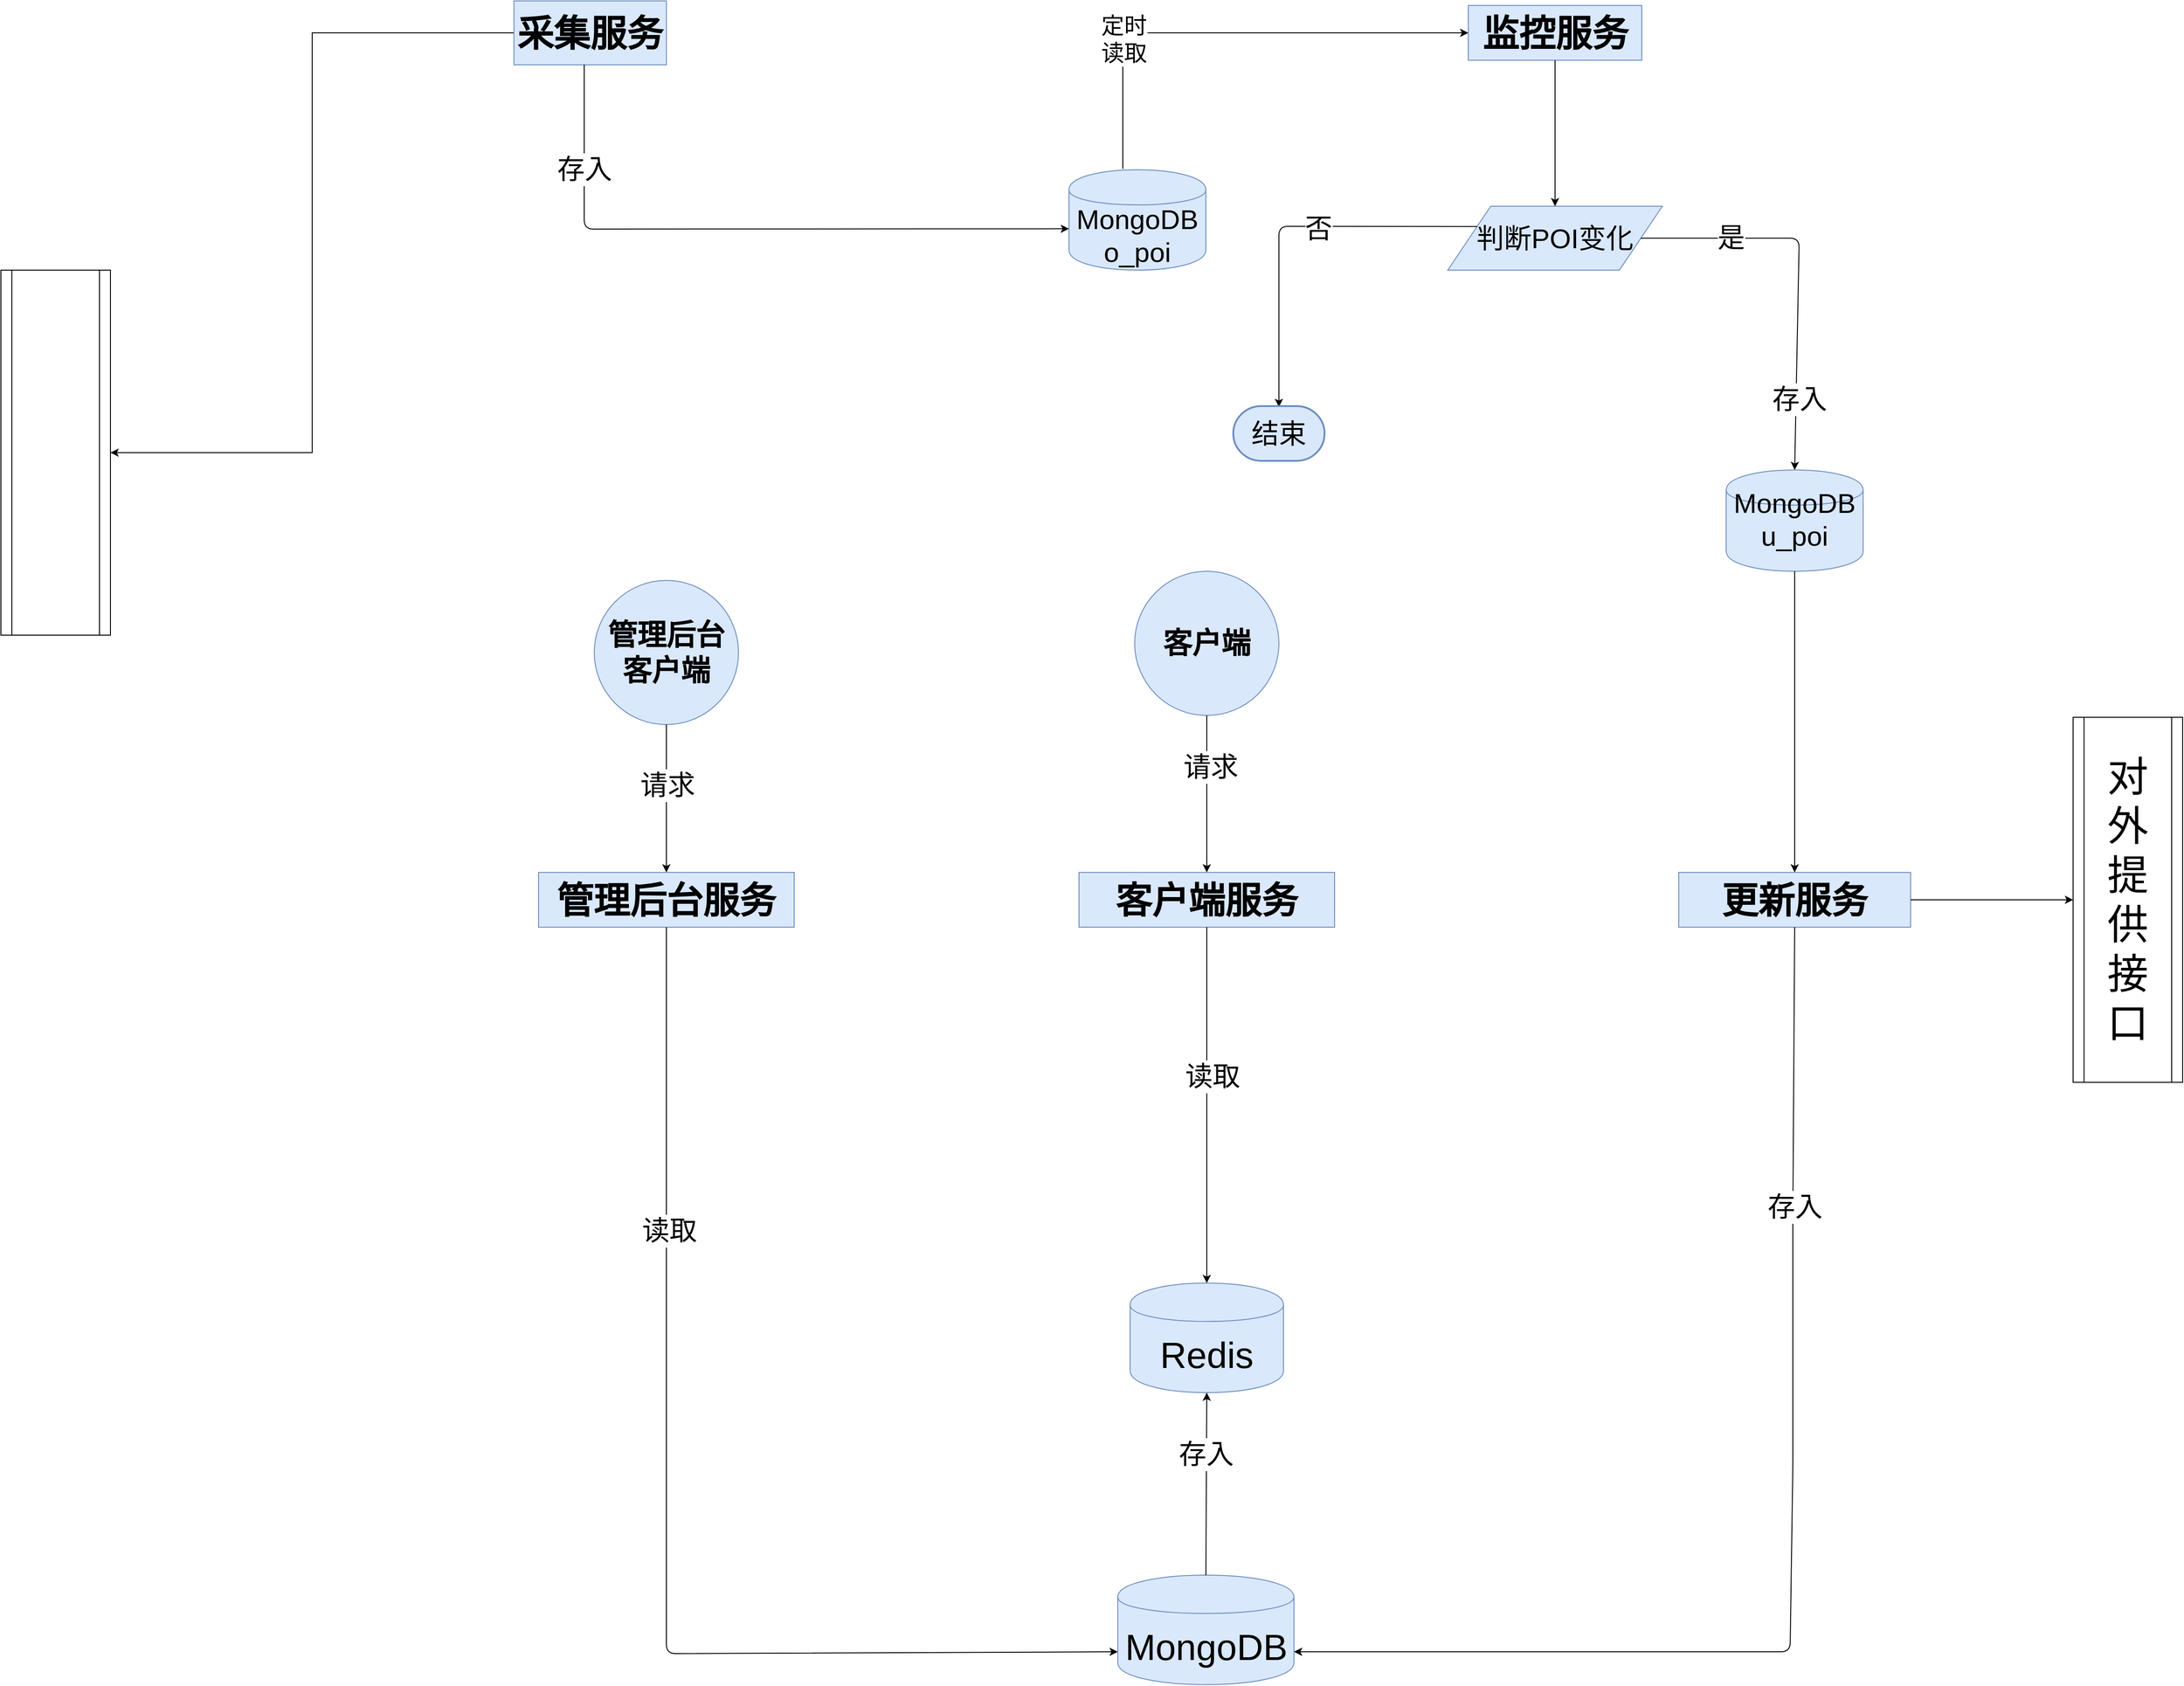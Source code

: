 <mxfile version="12.3.9" type="github" pages="1"><diagram id="HYFYoNmnIQI6U9MtxXY-" name="Page-1"><mxGraphModel dx="4890" dy="2291" grid="1" gridSize="10" guides="1" tooltips="1" connect="1" arrows="1" fold="1" page="1" pageScale="1" pageWidth="827" pageHeight="1169" math="0" shadow="0"><root><mxCell id="0"/><mxCell id="1" parent="0"/><mxCell id="3LNCatWrRXKyq6k3X2c--42" style="edgeStyle=orthogonalEdgeStyle;rounded=0;orthogonalLoop=1;jettySize=auto;html=1;exitX=0;exitY=0.5;exitDx=0;exitDy=0;entryX=1;entryY=0.5;entryDx=0;entryDy=0;align=center;" edge="1" parent="1" source="3LNCatWrRXKyq6k3X2c--2" target="3LNCatWrRXKyq6k3X2c--41"><mxGeometry relative="1" as="geometry"/></mxCell><mxCell id="3LNCatWrRXKyq6k3X2c--2" value="&lt;b&gt;&lt;font style=&quot;font-size: 40px&quot;&gt;采集服务&lt;/font&gt;&lt;/b&gt;" style="rounded=0;whiteSpace=wrap;html=1;fillColor=#dae8fc;strokeColor=#6c8ebf;align=center;" vertex="1" parent="1"><mxGeometry x="112" y="125" width="167" height="70" as="geometry"/></mxCell><mxCell id="3LNCatWrRXKyq6k3X2c--3" value="&lt;b&gt;&lt;font style=&quot;font-size: 40px&quot;&gt;监控服务&lt;/font&gt;&lt;/b&gt;" style="rounded=0;whiteSpace=wrap;html=1;fillColor=#dae8fc;strokeColor=#6c8ebf;align=center;" vertex="1" parent="1"><mxGeometry x="1157.5" y="130" width="190" height="60" as="geometry"/></mxCell><mxCell id="3LNCatWrRXKyq6k3X2c--4" value="&lt;font style=&quot;font-size: 30px&quot;&gt;MongoDB&lt;br&gt;o_poi&lt;br&gt;&lt;/font&gt;" style="shape=cylinder;whiteSpace=wrap;html=1;boundedLbl=1;backgroundOutline=1;fillColor=#dae8fc;strokeColor=#6c8ebf;align=center;" vertex="1" parent="1"><mxGeometry x="720" y="310" width="150" height="110" as="geometry"/></mxCell><mxCell id="3LNCatWrRXKyq6k3X2c--5" value="&lt;font style=&quot;font-size: 30px&quot;&gt;MongoDB&lt;br&gt;u_poi&lt;br&gt;&lt;br&gt;&lt;/font&gt;" style="shape=cylinder;whiteSpace=wrap;html=1;boundedLbl=1;backgroundOutline=1;fillColor=#dae8fc;strokeColor=#6c8ebf;align=center;" vertex="1" parent="1"><mxGeometry x="1440" y="639" width="150" height="111" as="geometry"/></mxCell><mxCell id="3LNCatWrRXKyq6k3X2c--9" value="" style="endArrow=classic;html=1;entryX=0;entryY=0.588;entryDx=0;entryDy=0;entryPerimeter=0;exitX=0.461;exitY=1;exitDx=0;exitDy=0;exitPerimeter=0;align=center;" edge="1" parent="1" source="3LNCatWrRXKyq6k3X2c--2" target="3LNCatWrRXKyq6k3X2c--4"><mxGeometry width="50" height="50" relative="1" as="geometry"><mxPoint x="300" y="210" as="sourcePoint"/><mxPoint x="150" y="270" as="targetPoint"/><Array as="points"><mxPoint x="189" y="375"/></Array></mxGeometry></mxCell><mxCell id="3LNCatWrRXKyq6k3X2c--10" value="&lt;font style=&quot;font-size: 30px&quot;&gt;存入&lt;/font&gt;" style="text;html=1;align=center;verticalAlign=middle;resizable=0;points=[];;labelBackgroundColor=#ffffff;" vertex="1" connectable="0" parent="3LNCatWrRXKyq6k3X2c--9"><mxGeometry x="-0.68" relative="1" as="geometry"><mxPoint as="offset"/></mxGeometry></mxCell><mxCell id="3LNCatWrRXKyq6k3X2c--12" value="" style="endArrow=classic;html=1;entryX=0;entryY=0.5;entryDx=0;entryDy=0;align=center;" edge="1" parent="1" target="3LNCatWrRXKyq6k3X2c--3"><mxGeometry width="50" height="50" relative="1" as="geometry"><mxPoint x="779" y="309" as="sourcePoint"/><mxPoint x="450" y="120" as="targetPoint"/><Array as="points"><mxPoint x="779" y="160"/></Array></mxGeometry></mxCell><mxCell id="3LNCatWrRXKyq6k3X2c--13" value="&lt;font style=&quot;font-size: 25px&quot;&gt;定时&lt;br&gt;读取&lt;/font&gt;" style="text;html=1;align=center;verticalAlign=middle;resizable=0;points=[];;labelBackgroundColor=#ffffff;" vertex="1" connectable="0" parent="3LNCatWrRXKyq6k3X2c--12"><mxGeometry x="-0.457" y="-1" relative="1" as="geometry"><mxPoint as="offset"/></mxGeometry></mxCell><mxCell id="3LNCatWrRXKyq6k3X2c--22" value="&lt;b&gt;&lt;font style=&quot;font-size: 40px&quot;&gt;管理后台服务&lt;/font&gt;&lt;/b&gt;" style="rounded=0;whiteSpace=wrap;html=1;fillColor=#dae8fc;strokeColor=#6c8ebf;align=center;" vertex="1" parent="1"><mxGeometry x="139" y="1080" width="280" height="60" as="geometry"/></mxCell><mxCell id="3LNCatWrRXKyq6k3X2c--25" value="&lt;span style=&quot;font-size: 32px&quot;&gt;&lt;b&gt;管理后台&lt;br&gt;客户端&lt;/b&gt;&lt;/span&gt;" style="ellipse;whiteSpace=wrap;html=1;aspect=fixed;fillColor=#dae8fc;strokeColor=#6c8ebf;align=center;" vertex="1" parent="1"><mxGeometry x="200" y="760" width="158" height="158" as="geometry"/></mxCell><mxCell id="3LNCatWrRXKyq6k3X2c--26" value="&lt;font style=&quot;font-size: 40px&quot;&gt;MongoDB&lt;/font&gt;" style="shape=cylinder;whiteSpace=wrap;html=1;boundedLbl=1;backgroundOutline=1;fillColor=#dae8fc;strokeColor=#6c8ebf;align=center;" vertex="1" parent="1"><mxGeometry x="773.5" y="1850" width="193" height="120" as="geometry"/></mxCell><mxCell id="3LNCatWrRXKyq6k3X2c--27" value="&lt;font style=&quot;font-size: 40px&quot;&gt;Redis&lt;/font&gt;" style="shape=cylinder;whiteSpace=wrap;html=1;boundedLbl=1;backgroundOutline=1;fillColor=#dae8fc;strokeColor=#6c8ebf;align=center;" vertex="1" parent="1"><mxGeometry x="787" y="1530" width="168" height="120" as="geometry"/></mxCell><mxCell id="3LNCatWrRXKyq6k3X2c--28" value="&lt;b&gt;&lt;font style=&quot;font-size: 40px&quot;&gt;更新服务&lt;/font&gt;&lt;/b&gt;" style="rounded=0;whiteSpace=wrap;html=1;fillColor=#dae8fc;strokeColor=#6c8ebf;align=center;" vertex="1" parent="1"><mxGeometry x="1388" y="1080" width="254" height="60" as="geometry"/></mxCell><mxCell id="3LNCatWrRXKyq6k3X2c--31" value="" style="endArrow=classic;html=1;entryX=1;entryY=0.7;entryDx=0;entryDy=0;exitX=0.5;exitY=1;exitDx=0;exitDy=0;align=center;" edge="1" parent="1" source="3LNCatWrRXKyq6k3X2c--28" target="3LNCatWrRXKyq6k3X2c--26"><mxGeometry width="50" height="50" relative="1" as="geometry"><mxPoint x="50" y="1210" as="sourcePoint"/><mxPoint x="100" y="1160" as="targetPoint"/><Array as="points"><mxPoint x="1513" y="1460"/><mxPoint x="1513" y="1730"/><mxPoint x="1510" y="1934"/></Array></mxGeometry></mxCell><mxCell id="3LNCatWrRXKyq6k3X2c--32" value="&lt;font style=&quot;font-size: 30px&quot;&gt;存入&lt;/font&gt;" style="text;html=1;align=center;verticalAlign=middle;resizable=0;points=[];;labelBackgroundColor=#ffffff;fontSize=25;" vertex="1" connectable="0" parent="3LNCatWrRXKyq6k3X2c--31"><mxGeometry x="-0.543" y="2" relative="1" as="geometry"><mxPoint as="offset"/></mxGeometry></mxCell><mxCell id="3LNCatWrRXKyq6k3X2c--33" value="" style="endArrow=classic;html=1;entryX=0.5;entryY=1;entryDx=0;entryDy=0;exitX=0.5;exitY=0;exitDx=0;exitDy=0;align=center;" edge="1" parent="1" source="3LNCatWrRXKyq6k3X2c--26" target="3LNCatWrRXKyq6k3X2c--27"><mxGeometry width="50" height="50" relative="1" as="geometry"><mxPoint x="50" y="1560" as="sourcePoint"/><mxPoint x="100" y="1510" as="targetPoint"/></mxGeometry></mxCell><mxCell id="3LNCatWrRXKyq6k3X2c--34" value="&lt;font style=&quot;font-size: 30px&quot;&gt;存入&lt;/font&gt;" style="text;html=1;align=center;verticalAlign=middle;resizable=0;points=[];;labelBackgroundColor=#ffffff;" vertex="1" connectable="0" parent="3LNCatWrRXKyq6k3X2c--33"><mxGeometry x="0.337" y="1" relative="1" as="geometry"><mxPoint as="offset"/></mxGeometry></mxCell><mxCell id="3LNCatWrRXKyq6k3X2c--41" value="" style="shape=process;whiteSpace=wrap;html=1;backgroundOutline=1;align=center;" vertex="1" parent="1"><mxGeometry x="-450" y="420" width="120" height="400" as="geometry"/></mxCell><mxCell id="3LNCatWrRXKyq6k3X2c--46" value="&lt;font style=&quot;font-size: 30px&quot;&gt;判断POI变化&lt;/font&gt;" style="shape=parallelogram;perimeter=parallelogramPerimeter;whiteSpace=wrap;html=1;fillColor=#dae8fc;strokeColor=#6c8ebf;align=center;" vertex="1" parent="1"><mxGeometry x="1135" y="350" width="235" height="70" as="geometry"/></mxCell><mxCell id="3LNCatWrRXKyq6k3X2c--50" value="" style="endArrow=classic;html=1;exitX=1;exitY=0.5;exitDx=0;exitDy=0;entryX=0.5;entryY=0;entryDx=0;entryDy=0;align=center;" edge="1" parent="1" source="3LNCatWrRXKyq6k3X2c--46" target="3LNCatWrRXKyq6k3X2c--5"><mxGeometry width="50" height="50" relative="1" as="geometry"><mxPoint x="1510" y="490" as="sourcePoint"/><mxPoint x="1560" y="440" as="targetPoint"/><Array as="points"><mxPoint x="1520" y="385"/></Array></mxGeometry></mxCell><mxCell id="3LNCatWrRXKyq6k3X2c--51" value="&lt;font style=&quot;font-size: 30px&quot;&gt;是&lt;/font&gt;" style="text;html=1;align=center;verticalAlign=middle;resizable=0;points=[];;labelBackgroundColor=#ffffff;" vertex="1" connectable="0" parent="3LNCatWrRXKyq6k3X2c--50"><mxGeometry x="-0.541" y="1" relative="1" as="geometry"><mxPoint as="offset"/></mxGeometry></mxCell><mxCell id="3LNCatWrRXKyq6k3X2c--66" value="&lt;font style=&quot;font-size: 30px&quot;&gt;存入&lt;/font&gt;" style="text;html=1;align=center;verticalAlign=middle;resizable=0;points=[];;labelBackgroundColor=#ffffff;" vertex="1" connectable="0" parent="3LNCatWrRXKyq6k3X2c--50"><mxGeometry x="0.634" y="3" relative="1" as="geometry"><mxPoint as="offset"/></mxGeometry></mxCell><mxCell id="3LNCatWrRXKyq6k3X2c--53" value="" style="endArrow=classic;html=1;exitX=0;exitY=0.25;exitDx=0;exitDy=0;align=center;" edge="1" parent="1" source="3LNCatWrRXKyq6k3X2c--46"><mxGeometry width="50" height="50" relative="1" as="geometry"><mxPoint x="890" y="630" as="sourcePoint"/><mxPoint x="950" y="570" as="targetPoint"/><Array as="points"><mxPoint x="950" y="372"/></Array></mxGeometry></mxCell><mxCell id="3LNCatWrRXKyq6k3X2c--57" value="&lt;font style=&quot;font-size: 30px&quot;&gt;否&lt;/font&gt;" style="text;html=1;align=center;verticalAlign=middle;resizable=0;points=[];;labelBackgroundColor=#ffffff;" vertex="1" connectable="0" parent="3LNCatWrRXKyq6k3X2c--53"><mxGeometry x="-0.162" y="2" relative="1" as="geometry"><mxPoint as="offset"/></mxGeometry></mxCell><mxCell id="3LNCatWrRXKyq6k3X2c--56" value="&lt;font style=&quot;font-size: 30px&quot;&gt;结束&lt;/font&gt;" style="strokeWidth=2;html=1;shape=mxgraph.flowchart.terminator;whiteSpace=wrap;fillColor=#dae8fc;strokeColor=#6c8ebf;align=center;" vertex="1" parent="1"><mxGeometry x="900" y="569" width="100" height="60" as="geometry"/></mxCell><mxCell id="3LNCatWrRXKyq6k3X2c--60" value="&lt;b&gt;&lt;font style=&quot;font-size: 32px&quot;&gt;客户端&lt;/font&gt;&lt;/b&gt;" style="ellipse;whiteSpace=wrap;html=1;aspect=fixed;fillColor=#dae8fc;strokeColor=#6c8ebf;align=center;" vertex="1" parent="1"><mxGeometry x="792" y="750" width="158" height="158" as="geometry"/></mxCell><mxCell id="3LNCatWrRXKyq6k3X2c--61" value="&lt;b&gt;&lt;font style=&quot;font-size: 40px&quot;&gt;客户端服务&lt;/font&gt;&lt;/b&gt;" style="rounded=0;whiteSpace=wrap;html=1;fillColor=#dae8fc;strokeColor=#6c8ebf;align=center;" vertex="1" parent="1"><mxGeometry x="731" y="1080" width="280" height="60" as="geometry"/></mxCell><mxCell id="3LNCatWrRXKyq6k3X2c--62" value="" style="endArrow=classic;html=1;exitX=0.5;exitY=1;exitDx=0;exitDy=0;align=center;" edge="1" parent="1" source="3LNCatWrRXKyq6k3X2c--25" target="3LNCatWrRXKyq6k3X2c--22"><mxGeometry width="50" height="50" relative="1" as="geometry"><mxPoint x="270" y="1010" as="sourcePoint"/><mxPoint x="550" y="850" as="targetPoint"/></mxGeometry></mxCell><mxCell id="3LNCatWrRXKyq6k3X2c--64" value="&lt;font style=&quot;font-size: 30px&quot;&gt;请求&lt;/font&gt;" style="text;html=1;align=center;verticalAlign=middle;resizable=0;points=[];;labelBackgroundColor=#ffffff;" vertex="1" connectable="0" parent="3LNCatWrRXKyq6k3X2c--62"><mxGeometry x="-0.185" y="1" relative="1" as="geometry"><mxPoint as="offset"/></mxGeometry></mxCell><mxCell id="3LNCatWrRXKyq6k3X2c--63" value="" style="endArrow=classic;html=1;exitX=0.5;exitY=1;exitDx=0;exitDy=0;entryX=0.5;entryY=0;entryDx=0;entryDy=0;align=center;" edge="1" parent="1" source="3LNCatWrRXKyq6k3X2c--60" target="3LNCatWrRXKyq6k3X2c--61"><mxGeometry width="50" height="50" relative="1" as="geometry"><mxPoint x="840" y="1000" as="sourcePoint"/><mxPoint x="890" y="950" as="targetPoint"/></mxGeometry></mxCell><mxCell id="3LNCatWrRXKyq6k3X2c--65" value="&lt;font style=&quot;font-size: 30px&quot;&gt;请求&lt;/font&gt;" style="text;html=1;align=center;verticalAlign=middle;resizable=0;points=[];;labelBackgroundColor=#ffffff;" vertex="1" connectable="0" parent="3LNCatWrRXKyq6k3X2c--63"><mxGeometry x="-0.349" y="4" relative="1" as="geometry"><mxPoint as="offset"/></mxGeometry></mxCell><mxCell id="3LNCatWrRXKyq6k3X2c--67" value="" style="endArrow=classic;html=1;entryX=0;entryY=0.7;entryDx=0;entryDy=0;exitX=0.5;exitY=1;exitDx=0;exitDy=0;align=center;" edge="1" parent="1" source="3LNCatWrRXKyq6k3X2c--22" target="3LNCatWrRXKyq6k3X2c--26"><mxGeometry width="50" height="50" relative="1" as="geometry"><mxPoint x="510" y="2090" as="sourcePoint"/><mxPoint x="560" y="2040" as="targetPoint"/><Array as="points"><mxPoint x="279" y="1936"/></Array></mxGeometry></mxCell><mxCell id="3LNCatWrRXKyq6k3X2c--68" value="&lt;font style=&quot;font-size: 30px&quot;&gt;读取&lt;/font&gt;" style="text;html=1;align=center;verticalAlign=middle;resizable=0;points=[];;labelBackgroundColor=#ffffff;" vertex="1" connectable="0" parent="3LNCatWrRXKyq6k3X2c--67"><mxGeometry x="-0.486" y="3" relative="1" as="geometry"><mxPoint as="offset"/></mxGeometry></mxCell><mxCell id="3LNCatWrRXKyq6k3X2c--69" value="" style="endArrow=classic;html=1;entryX=0.5;entryY=0;entryDx=0;entryDy=0;exitX=0.5;exitY=1;exitDx=0;exitDy=0;align=center;" edge="1" parent="1" source="3LNCatWrRXKyq6k3X2c--61" target="3LNCatWrRXKyq6k3X2c--27"><mxGeometry width="50" height="50" relative="1" as="geometry"><mxPoint x="640" y="1500" as="sourcePoint"/><mxPoint x="690" y="1450" as="targetPoint"/></mxGeometry></mxCell><mxCell id="3LNCatWrRXKyq6k3X2c--70" value="&lt;font style=&quot;font-size: 30px&quot;&gt;读取&lt;/font&gt;" style="text;html=1;align=center;verticalAlign=middle;resizable=0;points=[];;labelBackgroundColor=#ffffff;" vertex="1" connectable="0" parent="3LNCatWrRXKyq6k3X2c--69"><mxGeometry x="-0.165" y="6" relative="1" as="geometry"><mxPoint as="offset"/></mxGeometry></mxCell><mxCell id="3LNCatWrRXKyq6k3X2c--71" value="&lt;font style=&quot;font-size: 45px&quot;&gt;对&lt;br&gt;外&lt;br&gt;提&lt;br&gt;供&lt;br&gt;接&lt;br&gt;口&lt;br&gt;&lt;/font&gt;" style="shape=process;whiteSpace=wrap;html=1;backgroundOutline=1;align=center;" vertex="1" parent="1"><mxGeometry x="1820" y="910" width="120" height="400" as="geometry"/></mxCell><mxCell id="3LNCatWrRXKyq6k3X2c--75" value="" style="endArrow=classic;html=1;fontSize=25;align=center;exitX=0.5;exitY=1;exitDx=0;exitDy=0;entryX=0.5;entryY=0;entryDx=0;entryDy=0;" edge="1" parent="1" source="3LNCatWrRXKyq6k3X2c--3" target="3LNCatWrRXKyq6k3X2c--46"><mxGeometry width="50" height="50" relative="1" as="geometry"><mxPoint x="1200" y="320" as="sourcePoint"/><mxPoint x="1250" y="270" as="targetPoint"/></mxGeometry></mxCell><mxCell id="3LNCatWrRXKyq6k3X2c--76" value="" style="endArrow=classic;html=1;fontSize=25;align=center;exitX=0.5;exitY=1;exitDx=0;exitDy=0;entryX=0.5;entryY=0;entryDx=0;entryDy=0;" edge="1" parent="1" source="3LNCatWrRXKyq6k3X2c--5" target="3LNCatWrRXKyq6k3X2c--28"><mxGeometry width="50" height="50" relative="1" as="geometry"><mxPoint x="1310" y="920" as="sourcePoint"/><mxPoint x="1360" y="870" as="targetPoint"/></mxGeometry></mxCell><mxCell id="3LNCatWrRXKyq6k3X2c--77" value="" style="endArrow=classic;html=1;fontSize=25;align=center;exitX=1;exitY=0.5;exitDx=0;exitDy=0;entryX=0;entryY=0.5;entryDx=0;entryDy=0;" edge="1" parent="1" source="3LNCatWrRXKyq6k3X2c--28" target="3LNCatWrRXKyq6k3X2c--71"><mxGeometry width="50" height="50" relative="1" as="geometry"><mxPoint x="1700" y="1140" as="sourcePoint"/><mxPoint x="1750" y="1090" as="targetPoint"/></mxGeometry></mxCell></root></mxGraphModel></diagram></mxfile>